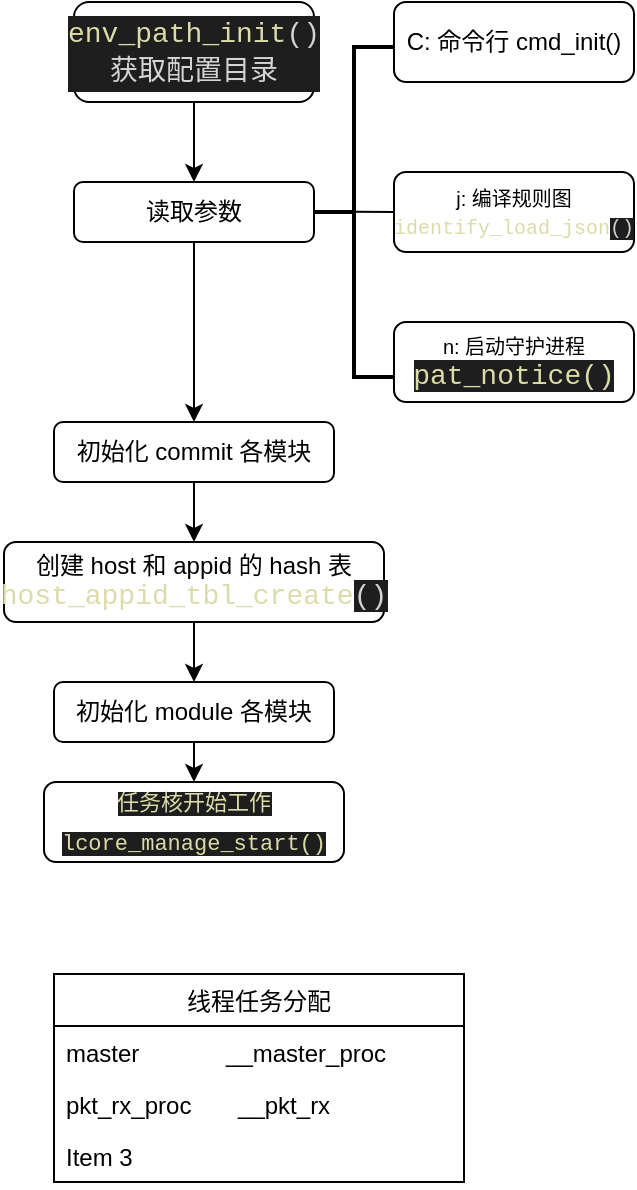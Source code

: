 <mxfile>
    <diagram id="u1EKW0pGk1lhPyoAGDfp" name="第 1 页">
        <mxGraphModel dx="1914" dy="1129" grid="1" gridSize="10" guides="1" tooltips="1" connect="1" arrows="1" fold="1" page="1" pageScale="1" pageWidth="827" pageHeight="1169" math="0" shadow="0">
            <root>
                <mxCell id="0"/>
                <mxCell id="1" parent="0"/>
                <mxCell id="5" style="edgeStyle=orthogonalEdgeStyle;rounded=0;orthogonalLoop=1;jettySize=auto;html=1;exitX=0.5;exitY=1;exitDx=0;exitDy=0;entryX=0.5;entryY=0;entryDx=0;entryDy=0;" parent="1" source="2" target="3" edge="1">
                    <mxGeometry relative="1" as="geometry"/>
                </mxCell>
                <mxCell id="2" value="&lt;div style=&quot;color: rgb(212 , 212 , 212) ; background-color: rgb(30 , 30 , 30) ; font-family: &amp;#34;consolas&amp;#34; , &amp;#34;courier new&amp;#34; , monospace ; font-size: 14px ; line-height: 19px&quot;&gt;&lt;span style=&quot;color: #dcdcaa&quot;&gt;env_path_init&lt;/span&gt;()&lt;/div&gt;&lt;div style=&quot;color: rgb(212 , 212 , 212) ; background-color: rgb(30 , 30 , 30) ; font-family: &amp;#34;consolas&amp;#34; , &amp;#34;courier new&amp;#34; , monospace ; font-size: 14px ; line-height: 19px&quot;&gt;获取配置目录&lt;/div&gt;" style="rounded=1;whiteSpace=wrap;html=1;" parent="1" vertex="1">
                    <mxGeometry x="55" y="50" width="120" height="50" as="geometry"/>
                </mxCell>
                <mxCell id="13" style="edgeStyle=orthogonalEdgeStyle;rounded=0;orthogonalLoop=1;jettySize=auto;html=1;exitX=0.5;exitY=1;exitDx=0;exitDy=0;" parent="1" source="3" edge="1">
                    <mxGeometry relative="1" as="geometry">
                        <mxPoint x="115" y="260" as="targetPoint"/>
                    </mxGeometry>
                </mxCell>
                <mxCell id="3" value="读取参数" style="rounded=1;whiteSpace=wrap;html=1;" parent="1" vertex="1">
                    <mxGeometry x="55" y="140" width="120" height="30" as="geometry"/>
                </mxCell>
                <mxCell id="6" value="" style="strokeWidth=2;html=1;shape=mxgraph.flowchart.annotation_2;align=left;labelPosition=right;pointerEvents=1;" parent="1" vertex="1">
                    <mxGeometry x="175" y="72.5" width="40" height="165" as="geometry"/>
                </mxCell>
                <mxCell id="7" value="C: 命令行 cmd_init()" style="rounded=1;whiteSpace=wrap;html=1;" parent="1" vertex="1">
                    <mxGeometry x="215" y="50" width="120" height="40" as="geometry"/>
                </mxCell>
                <mxCell id="8" value="&lt;font style=&quot;font-size: 10px&quot;&gt;j: 编译规则图&lt;span style=&quot;font-family: &amp;#34;consolas&amp;#34; , &amp;#34;courier new&amp;#34; , monospace ; color: rgb(220 , 220 , 170)&quot;&gt;identify_load_json&lt;/span&gt;&lt;span style=&quot;background-color: rgb(30 , 30 , 30) ; color: rgb(212 , 212 , 212) ; font-family: &amp;#34;consolas&amp;#34; , &amp;#34;courier new&amp;#34; , monospace&quot;&gt;()&lt;/span&gt;&lt;/font&gt;" style="rounded=1;whiteSpace=wrap;html=1;" parent="1" vertex="1">
                    <mxGeometry x="215" y="135" width="120" height="40" as="geometry"/>
                </mxCell>
                <mxCell id="11" value="" style="endArrow=none;html=1;entryX=0;entryY=0.5;entryDx=0;entryDy=0;exitX=0.499;exitY=0.499;exitDx=0;exitDy=0;exitPerimeter=0;" parent="1" source="6" target="8" edge="1">
                    <mxGeometry width="50" height="50" relative="1" as="geometry">
                        <mxPoint x="198" y="160" as="sourcePoint"/>
                        <mxPoint x="215" y="160" as="targetPoint"/>
                    </mxGeometry>
                </mxCell>
                <mxCell id="12" value="&lt;font style=&quot;font-size: 10px&quot;&gt;n: 启动守护进程&lt;span style=&quot;color: rgb(220 , 220 , 170) ; background-color: rgb(30 , 30 , 30) ; font-family: &amp;#34;consolas&amp;#34; , &amp;#34;courier new&amp;#34; , monospace ; font-size: 14px&quot;&gt;pat_notice()&lt;/span&gt;&lt;/font&gt;" style="rounded=1;whiteSpace=wrap;html=1;" parent="1" vertex="1">
                    <mxGeometry x="215" y="210" width="120" height="40" as="geometry"/>
                </mxCell>
                <mxCell id="16" style="edgeStyle=orthogonalEdgeStyle;rounded=0;orthogonalLoop=1;jettySize=auto;html=1;exitX=0.5;exitY=1;exitDx=0;exitDy=0;" parent="1" source="14" edge="1">
                    <mxGeometry relative="1" as="geometry">
                        <mxPoint x="115" y="320" as="targetPoint"/>
                    </mxGeometry>
                </mxCell>
                <mxCell id="14" value="初始化 commit 各模块" style="rounded=1;whiteSpace=wrap;html=1;" parent="1" vertex="1">
                    <mxGeometry x="45" y="260" width="140" height="30" as="geometry"/>
                </mxCell>
                <mxCell id="20" style="edgeStyle=orthogonalEdgeStyle;rounded=0;orthogonalLoop=1;jettySize=auto;html=1;exitX=0.5;exitY=1;exitDx=0;exitDy=0;entryX=0.5;entryY=0;entryDx=0;entryDy=0;" parent="1" source="17" target="18" edge="1">
                    <mxGeometry relative="1" as="geometry"/>
                </mxCell>
                <mxCell id="17" value="创建 host 和 appid 的 hash 表&lt;span style=&quot;font-family: &amp;#34;consolas&amp;#34; , &amp;#34;courier new&amp;#34; , monospace ; font-size: 14px ; color: rgb(220 , 220 , 170)&quot;&gt;host_appid_tbl_create&lt;/span&gt;&lt;span style=&quot;background-color: rgb(30 , 30 , 30) ; color: rgb(212 , 212 , 212) ; font-family: &amp;#34;consolas&amp;#34; , &amp;#34;courier new&amp;#34; , monospace ; font-size: 14px&quot;&gt;()&lt;/span&gt;" style="rounded=1;whiteSpace=wrap;html=1;" parent="1" vertex="1">
                    <mxGeometry x="20" y="320" width="190" height="40" as="geometry"/>
                </mxCell>
                <mxCell id="21" style="edgeStyle=orthogonalEdgeStyle;rounded=0;orthogonalLoop=1;jettySize=auto;html=1;exitX=0.5;exitY=1;exitDx=0;exitDy=0;" parent="1" source="18" edge="1">
                    <mxGeometry relative="1" as="geometry">
                        <mxPoint x="115" y="440" as="targetPoint"/>
                    </mxGeometry>
                </mxCell>
                <mxCell id="18" value="初始化 module 各模块" style="rounded=1;whiteSpace=wrap;html=1;" parent="1" vertex="1">
                    <mxGeometry x="45" y="390" width="140" height="30" as="geometry"/>
                </mxCell>
                <mxCell id="22" value="&lt;font style=&quot;font-size: 11px&quot;&gt;&lt;span style=&quot;color: rgb(220 , 220 , 170) ; background-color: rgb(30 , 30 , 30) ; font-family: &amp;#34;consolas&amp;#34; , &amp;#34;courier new&amp;#34; , monospace&quot;&gt;任务核开始工作lcore_manage_start()&lt;/span&gt;&lt;/font&gt;&lt;font size=&quot;3&quot;&gt;&lt;br&gt;&lt;/font&gt;" style="rounded=1;whiteSpace=wrap;html=1;" parent="1" vertex="1">
                    <mxGeometry x="40" y="440" width="150" height="40" as="geometry"/>
                </mxCell>
                <mxCell id="62" value="线程任务分配" style="swimlane;fontStyle=0;childLayout=stackLayout;horizontal=1;startSize=26;horizontalStack=0;resizeParent=1;resizeParentMax=0;resizeLast=0;collapsible=1;marginBottom=0;" vertex="1" parent="1">
                    <mxGeometry x="45" y="536" width="205" height="104" as="geometry"/>
                </mxCell>
                <mxCell id="63" value="master             __master_proc" style="text;strokeColor=none;fillColor=none;align=left;verticalAlign=top;spacingLeft=4;spacingRight=4;overflow=hidden;rotatable=0;points=[[0,0.5],[1,0.5]];portConstraint=eastwest;" vertex="1" parent="62">
                    <mxGeometry y="26" width="205" height="26" as="geometry"/>
                </mxCell>
                <mxCell id="64" value="pkt_rx_proc       __pkt_rx" style="text;strokeColor=none;fillColor=none;align=left;verticalAlign=top;spacingLeft=4;spacingRight=4;overflow=hidden;rotatable=0;points=[[0,0.5],[1,0.5]];portConstraint=eastwest;" vertex="1" parent="62">
                    <mxGeometry y="52" width="205" height="26" as="geometry"/>
                </mxCell>
                <mxCell id="65" value="Item 3" style="text;strokeColor=none;fillColor=none;align=left;verticalAlign=top;spacingLeft=4;spacingRight=4;overflow=hidden;rotatable=0;points=[[0,0.5],[1,0.5]];portConstraint=eastwest;" vertex="1" parent="62">
                    <mxGeometry y="78" width="205" height="26" as="geometry"/>
                </mxCell>
            </root>
        </mxGraphModel>
    </diagram>
</mxfile>